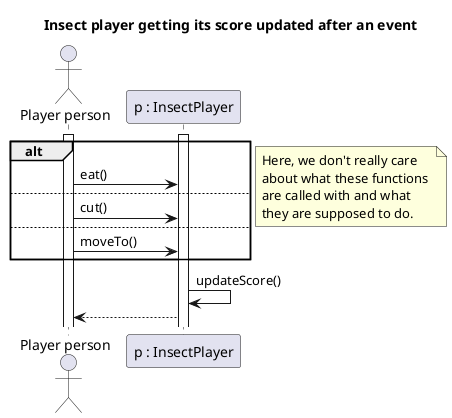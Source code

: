 @startuml Insect player score

title Insect player getting its score updated after an event

actor "Player person" as Ac
participant "p : InsectPlayer" as P

activate Ac
activate P

alt
    Ac -> P : eat()
else 
    Ac -> P : cut()
else
    Ac -> P : moveTo()
end 
note right 
Here, we don't really care 
about what these functions 
are called with and what 
they are supposed to do.
end note

P -> P : updateScore()

P --> Ac



@enduml